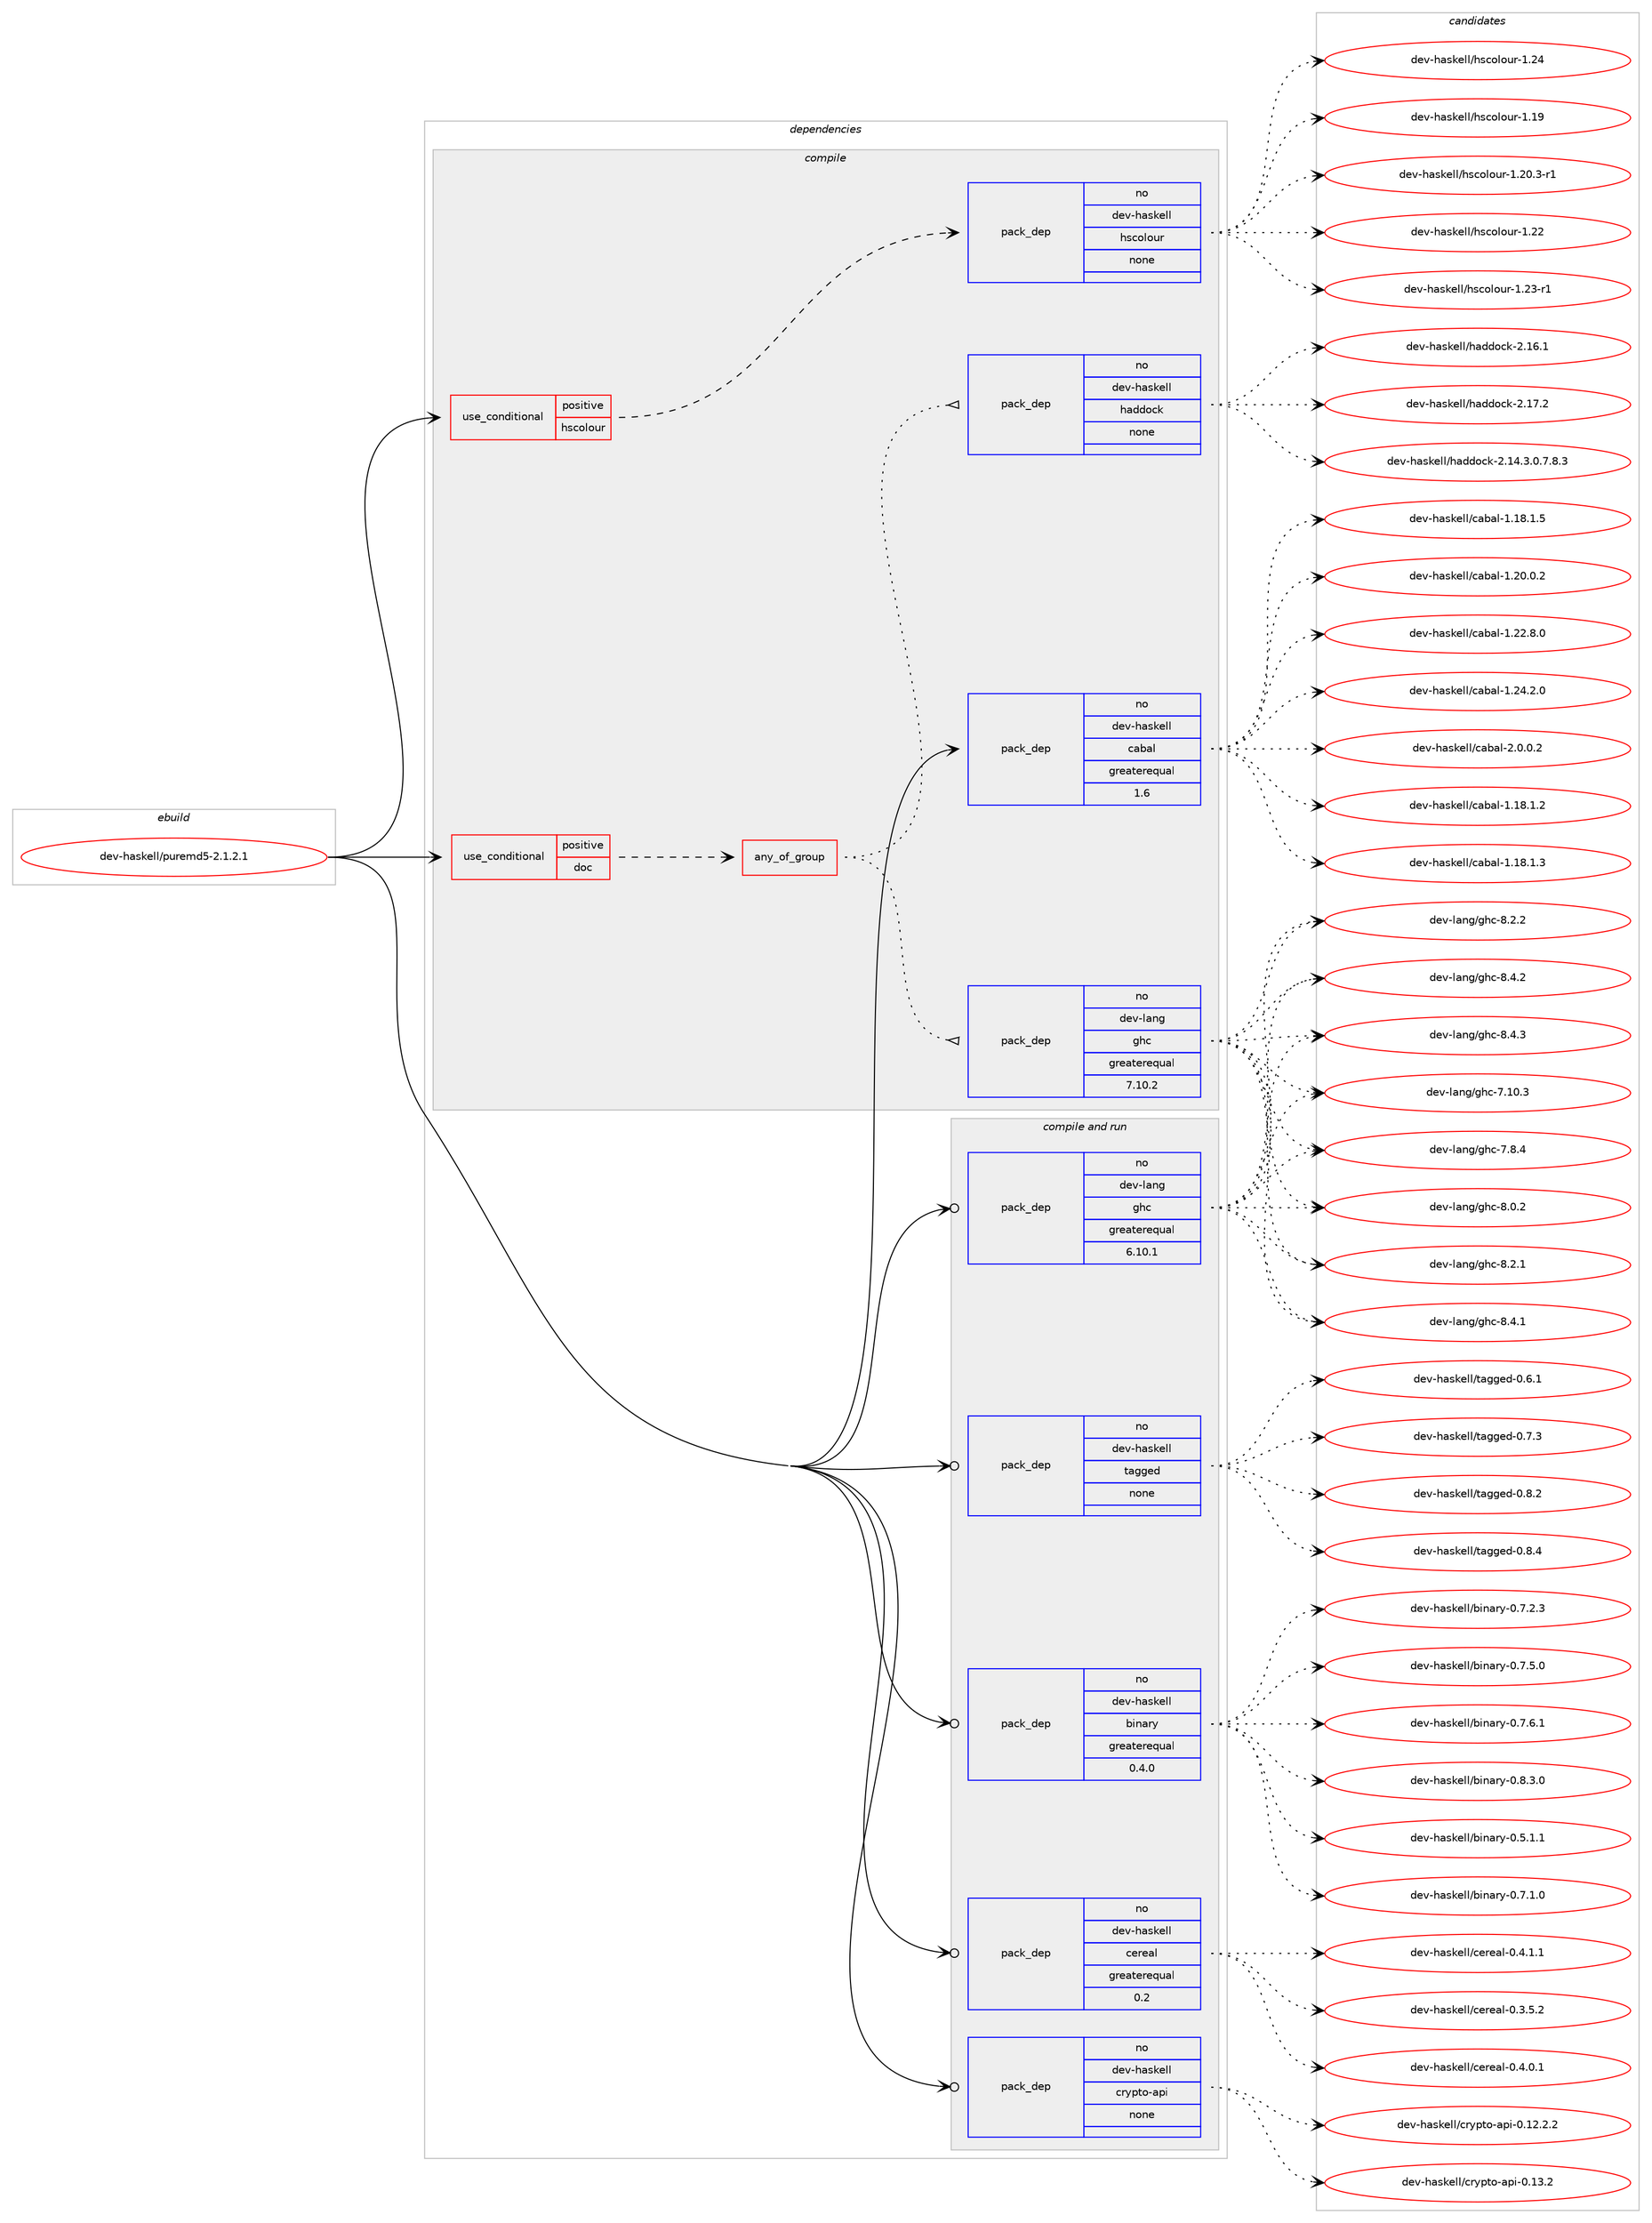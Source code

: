 digraph prolog {

# *************
# Graph options
# *************

newrank=true;
concentrate=true;
compound=true;
graph [rankdir=LR,fontname=Helvetica,fontsize=10,ranksep=1.5];#, ranksep=2.5, nodesep=0.2];
edge  [arrowhead=vee];
node  [fontname=Helvetica,fontsize=10];

# **********
# The ebuild
# **********

subgraph cluster_leftcol {
color=gray;
rank=same;
label=<<i>ebuild</i>>;
id [label="dev-haskell/puremd5-2.1.2.1", color=red, width=4, href="../dev-haskell/puremd5-2.1.2.1.svg"];
}

# ****************
# The dependencies
# ****************

subgraph cluster_midcol {
color=gray;
label=<<i>dependencies</i>>;
subgraph cluster_compile {
fillcolor="#eeeeee";
style=filled;
label=<<i>compile</i>>;
subgraph cond361131 {
dependency1342147 [label=<<TABLE BORDER="0" CELLBORDER="1" CELLSPACING="0" CELLPADDING="4"><TR><TD ROWSPAN="3" CELLPADDING="10">use_conditional</TD></TR><TR><TD>positive</TD></TR><TR><TD>doc</TD></TR></TABLE>>, shape=none, color=red];
subgraph any21423 {
dependency1342148 [label=<<TABLE BORDER="0" CELLBORDER="1" CELLSPACING="0" CELLPADDING="4"><TR><TD CELLPADDING="10">any_of_group</TD></TR></TABLE>>, shape=none, color=red];subgraph pack959041 {
dependency1342149 [label=<<TABLE BORDER="0" CELLBORDER="1" CELLSPACING="0" CELLPADDING="4" WIDTH="220"><TR><TD ROWSPAN="6" CELLPADDING="30">pack_dep</TD></TR><TR><TD WIDTH="110">no</TD></TR><TR><TD>dev-haskell</TD></TR><TR><TD>haddock</TD></TR><TR><TD>none</TD></TR><TR><TD></TD></TR></TABLE>>, shape=none, color=blue];
}
dependency1342148:e -> dependency1342149:w [weight=20,style="dotted",arrowhead="oinv"];
subgraph pack959042 {
dependency1342150 [label=<<TABLE BORDER="0" CELLBORDER="1" CELLSPACING="0" CELLPADDING="4" WIDTH="220"><TR><TD ROWSPAN="6" CELLPADDING="30">pack_dep</TD></TR><TR><TD WIDTH="110">no</TD></TR><TR><TD>dev-lang</TD></TR><TR><TD>ghc</TD></TR><TR><TD>greaterequal</TD></TR><TR><TD>7.10.2</TD></TR></TABLE>>, shape=none, color=blue];
}
dependency1342148:e -> dependency1342150:w [weight=20,style="dotted",arrowhead="oinv"];
}
dependency1342147:e -> dependency1342148:w [weight=20,style="dashed",arrowhead="vee"];
}
id:e -> dependency1342147:w [weight=20,style="solid",arrowhead="vee"];
subgraph cond361132 {
dependency1342151 [label=<<TABLE BORDER="0" CELLBORDER="1" CELLSPACING="0" CELLPADDING="4"><TR><TD ROWSPAN="3" CELLPADDING="10">use_conditional</TD></TR><TR><TD>positive</TD></TR><TR><TD>hscolour</TD></TR></TABLE>>, shape=none, color=red];
subgraph pack959043 {
dependency1342152 [label=<<TABLE BORDER="0" CELLBORDER="1" CELLSPACING="0" CELLPADDING="4" WIDTH="220"><TR><TD ROWSPAN="6" CELLPADDING="30">pack_dep</TD></TR><TR><TD WIDTH="110">no</TD></TR><TR><TD>dev-haskell</TD></TR><TR><TD>hscolour</TD></TR><TR><TD>none</TD></TR><TR><TD></TD></TR></TABLE>>, shape=none, color=blue];
}
dependency1342151:e -> dependency1342152:w [weight=20,style="dashed",arrowhead="vee"];
}
id:e -> dependency1342151:w [weight=20,style="solid",arrowhead="vee"];
subgraph pack959044 {
dependency1342153 [label=<<TABLE BORDER="0" CELLBORDER="1" CELLSPACING="0" CELLPADDING="4" WIDTH="220"><TR><TD ROWSPAN="6" CELLPADDING="30">pack_dep</TD></TR><TR><TD WIDTH="110">no</TD></TR><TR><TD>dev-haskell</TD></TR><TR><TD>cabal</TD></TR><TR><TD>greaterequal</TD></TR><TR><TD>1.6</TD></TR></TABLE>>, shape=none, color=blue];
}
id:e -> dependency1342153:w [weight=20,style="solid",arrowhead="vee"];
}
subgraph cluster_compileandrun {
fillcolor="#eeeeee";
style=filled;
label=<<i>compile and run</i>>;
subgraph pack959045 {
dependency1342154 [label=<<TABLE BORDER="0" CELLBORDER="1" CELLSPACING="0" CELLPADDING="4" WIDTH="220"><TR><TD ROWSPAN="6" CELLPADDING="30">pack_dep</TD></TR><TR><TD WIDTH="110">no</TD></TR><TR><TD>dev-haskell</TD></TR><TR><TD>binary</TD></TR><TR><TD>greaterequal</TD></TR><TR><TD>0.4.0</TD></TR></TABLE>>, shape=none, color=blue];
}
id:e -> dependency1342154:w [weight=20,style="solid",arrowhead="odotvee"];
subgraph pack959046 {
dependency1342155 [label=<<TABLE BORDER="0" CELLBORDER="1" CELLSPACING="0" CELLPADDING="4" WIDTH="220"><TR><TD ROWSPAN="6" CELLPADDING="30">pack_dep</TD></TR><TR><TD WIDTH="110">no</TD></TR><TR><TD>dev-haskell</TD></TR><TR><TD>cereal</TD></TR><TR><TD>greaterequal</TD></TR><TR><TD>0.2</TD></TR></TABLE>>, shape=none, color=blue];
}
id:e -> dependency1342155:w [weight=20,style="solid",arrowhead="odotvee"];
subgraph pack959047 {
dependency1342156 [label=<<TABLE BORDER="0" CELLBORDER="1" CELLSPACING="0" CELLPADDING="4" WIDTH="220"><TR><TD ROWSPAN="6" CELLPADDING="30">pack_dep</TD></TR><TR><TD WIDTH="110">no</TD></TR><TR><TD>dev-haskell</TD></TR><TR><TD>crypto-api</TD></TR><TR><TD>none</TD></TR><TR><TD></TD></TR></TABLE>>, shape=none, color=blue];
}
id:e -> dependency1342156:w [weight=20,style="solid",arrowhead="odotvee"];
subgraph pack959048 {
dependency1342157 [label=<<TABLE BORDER="0" CELLBORDER="1" CELLSPACING="0" CELLPADDING="4" WIDTH="220"><TR><TD ROWSPAN="6" CELLPADDING="30">pack_dep</TD></TR><TR><TD WIDTH="110">no</TD></TR><TR><TD>dev-haskell</TD></TR><TR><TD>tagged</TD></TR><TR><TD>none</TD></TR><TR><TD></TD></TR></TABLE>>, shape=none, color=blue];
}
id:e -> dependency1342157:w [weight=20,style="solid",arrowhead="odotvee"];
subgraph pack959049 {
dependency1342158 [label=<<TABLE BORDER="0" CELLBORDER="1" CELLSPACING="0" CELLPADDING="4" WIDTH="220"><TR><TD ROWSPAN="6" CELLPADDING="30">pack_dep</TD></TR><TR><TD WIDTH="110">no</TD></TR><TR><TD>dev-lang</TD></TR><TR><TD>ghc</TD></TR><TR><TD>greaterequal</TD></TR><TR><TD>6.10.1</TD></TR></TABLE>>, shape=none, color=blue];
}
id:e -> dependency1342158:w [weight=20,style="solid",arrowhead="odotvee"];
}
subgraph cluster_run {
fillcolor="#eeeeee";
style=filled;
label=<<i>run</i>>;
}
}

# **************
# The candidates
# **************

subgraph cluster_choices {
rank=same;
color=gray;
label=<<i>candidates</i>>;

subgraph choice959041 {
color=black;
nodesep=1;
choice1001011184510497115107101108108471049710010011199107455046495246514648465546564651 [label="dev-haskell/haddock-2.14.3.0.7.8.3", color=red, width=4,href="../dev-haskell/haddock-2.14.3.0.7.8.3.svg"];
choice100101118451049711510710110810847104971001001119910745504649544649 [label="dev-haskell/haddock-2.16.1", color=red, width=4,href="../dev-haskell/haddock-2.16.1.svg"];
choice100101118451049711510710110810847104971001001119910745504649554650 [label="dev-haskell/haddock-2.17.2", color=red, width=4,href="../dev-haskell/haddock-2.17.2.svg"];
dependency1342149:e -> choice1001011184510497115107101108108471049710010011199107455046495246514648465546564651:w [style=dotted,weight="100"];
dependency1342149:e -> choice100101118451049711510710110810847104971001001119910745504649544649:w [style=dotted,weight="100"];
dependency1342149:e -> choice100101118451049711510710110810847104971001001119910745504649554650:w [style=dotted,weight="100"];
}
subgraph choice959042 {
color=black;
nodesep=1;
choice1001011184510897110103471031049945554649484651 [label="dev-lang/ghc-7.10.3", color=red, width=4,href="../dev-lang/ghc-7.10.3.svg"];
choice10010111845108971101034710310499455546564652 [label="dev-lang/ghc-7.8.4", color=red, width=4,href="../dev-lang/ghc-7.8.4.svg"];
choice10010111845108971101034710310499455646484650 [label="dev-lang/ghc-8.0.2", color=red, width=4,href="../dev-lang/ghc-8.0.2.svg"];
choice10010111845108971101034710310499455646504649 [label="dev-lang/ghc-8.2.1", color=red, width=4,href="../dev-lang/ghc-8.2.1.svg"];
choice10010111845108971101034710310499455646504650 [label="dev-lang/ghc-8.2.2", color=red, width=4,href="../dev-lang/ghc-8.2.2.svg"];
choice10010111845108971101034710310499455646524649 [label="dev-lang/ghc-8.4.1", color=red, width=4,href="../dev-lang/ghc-8.4.1.svg"];
choice10010111845108971101034710310499455646524650 [label="dev-lang/ghc-8.4.2", color=red, width=4,href="../dev-lang/ghc-8.4.2.svg"];
choice10010111845108971101034710310499455646524651 [label="dev-lang/ghc-8.4.3", color=red, width=4,href="../dev-lang/ghc-8.4.3.svg"];
dependency1342150:e -> choice1001011184510897110103471031049945554649484651:w [style=dotted,weight="100"];
dependency1342150:e -> choice10010111845108971101034710310499455546564652:w [style=dotted,weight="100"];
dependency1342150:e -> choice10010111845108971101034710310499455646484650:w [style=dotted,weight="100"];
dependency1342150:e -> choice10010111845108971101034710310499455646504649:w [style=dotted,weight="100"];
dependency1342150:e -> choice10010111845108971101034710310499455646504650:w [style=dotted,weight="100"];
dependency1342150:e -> choice10010111845108971101034710310499455646524649:w [style=dotted,weight="100"];
dependency1342150:e -> choice10010111845108971101034710310499455646524650:w [style=dotted,weight="100"];
dependency1342150:e -> choice10010111845108971101034710310499455646524651:w [style=dotted,weight="100"];
}
subgraph choice959043 {
color=black;
nodesep=1;
choice100101118451049711510710110810847104115991111081111171144549464957 [label="dev-haskell/hscolour-1.19", color=red, width=4,href="../dev-haskell/hscolour-1.19.svg"];
choice10010111845104971151071011081084710411599111108111117114454946504846514511449 [label="dev-haskell/hscolour-1.20.3-r1", color=red, width=4,href="../dev-haskell/hscolour-1.20.3-r1.svg"];
choice100101118451049711510710110810847104115991111081111171144549465050 [label="dev-haskell/hscolour-1.22", color=red, width=4,href="../dev-haskell/hscolour-1.22.svg"];
choice1001011184510497115107101108108471041159911110811111711445494650514511449 [label="dev-haskell/hscolour-1.23-r1", color=red, width=4,href="../dev-haskell/hscolour-1.23-r1.svg"];
choice100101118451049711510710110810847104115991111081111171144549465052 [label="dev-haskell/hscolour-1.24", color=red, width=4,href="../dev-haskell/hscolour-1.24.svg"];
dependency1342152:e -> choice100101118451049711510710110810847104115991111081111171144549464957:w [style=dotted,weight="100"];
dependency1342152:e -> choice10010111845104971151071011081084710411599111108111117114454946504846514511449:w [style=dotted,weight="100"];
dependency1342152:e -> choice100101118451049711510710110810847104115991111081111171144549465050:w [style=dotted,weight="100"];
dependency1342152:e -> choice1001011184510497115107101108108471041159911110811111711445494650514511449:w [style=dotted,weight="100"];
dependency1342152:e -> choice100101118451049711510710110810847104115991111081111171144549465052:w [style=dotted,weight="100"];
}
subgraph choice959044 {
color=black;
nodesep=1;
choice10010111845104971151071011081084799979897108454946495646494650 [label="dev-haskell/cabal-1.18.1.2", color=red, width=4,href="../dev-haskell/cabal-1.18.1.2.svg"];
choice10010111845104971151071011081084799979897108454946495646494651 [label="dev-haskell/cabal-1.18.1.3", color=red, width=4,href="../dev-haskell/cabal-1.18.1.3.svg"];
choice10010111845104971151071011081084799979897108454946495646494653 [label="dev-haskell/cabal-1.18.1.5", color=red, width=4,href="../dev-haskell/cabal-1.18.1.5.svg"];
choice10010111845104971151071011081084799979897108454946504846484650 [label="dev-haskell/cabal-1.20.0.2", color=red, width=4,href="../dev-haskell/cabal-1.20.0.2.svg"];
choice10010111845104971151071011081084799979897108454946505046564648 [label="dev-haskell/cabal-1.22.8.0", color=red, width=4,href="../dev-haskell/cabal-1.22.8.0.svg"];
choice10010111845104971151071011081084799979897108454946505246504648 [label="dev-haskell/cabal-1.24.2.0", color=red, width=4,href="../dev-haskell/cabal-1.24.2.0.svg"];
choice100101118451049711510710110810847999798971084550464846484650 [label="dev-haskell/cabal-2.0.0.2", color=red, width=4,href="../dev-haskell/cabal-2.0.0.2.svg"];
dependency1342153:e -> choice10010111845104971151071011081084799979897108454946495646494650:w [style=dotted,weight="100"];
dependency1342153:e -> choice10010111845104971151071011081084799979897108454946495646494651:w [style=dotted,weight="100"];
dependency1342153:e -> choice10010111845104971151071011081084799979897108454946495646494653:w [style=dotted,weight="100"];
dependency1342153:e -> choice10010111845104971151071011081084799979897108454946504846484650:w [style=dotted,weight="100"];
dependency1342153:e -> choice10010111845104971151071011081084799979897108454946505046564648:w [style=dotted,weight="100"];
dependency1342153:e -> choice10010111845104971151071011081084799979897108454946505246504648:w [style=dotted,weight="100"];
dependency1342153:e -> choice100101118451049711510710110810847999798971084550464846484650:w [style=dotted,weight="100"];
}
subgraph choice959045 {
color=black;
nodesep=1;
choice10010111845104971151071011081084798105110971141214548465346494649 [label="dev-haskell/binary-0.5.1.1", color=red, width=4,href="../dev-haskell/binary-0.5.1.1.svg"];
choice10010111845104971151071011081084798105110971141214548465546494648 [label="dev-haskell/binary-0.7.1.0", color=red, width=4,href="../dev-haskell/binary-0.7.1.0.svg"];
choice10010111845104971151071011081084798105110971141214548465546504651 [label="dev-haskell/binary-0.7.2.3", color=red, width=4,href="../dev-haskell/binary-0.7.2.3.svg"];
choice10010111845104971151071011081084798105110971141214548465546534648 [label="dev-haskell/binary-0.7.5.0", color=red, width=4,href="../dev-haskell/binary-0.7.5.0.svg"];
choice10010111845104971151071011081084798105110971141214548465546544649 [label="dev-haskell/binary-0.7.6.1", color=red, width=4,href="../dev-haskell/binary-0.7.6.1.svg"];
choice10010111845104971151071011081084798105110971141214548465646514648 [label="dev-haskell/binary-0.8.3.0", color=red, width=4,href="../dev-haskell/binary-0.8.3.0.svg"];
dependency1342154:e -> choice10010111845104971151071011081084798105110971141214548465346494649:w [style=dotted,weight="100"];
dependency1342154:e -> choice10010111845104971151071011081084798105110971141214548465546494648:w [style=dotted,weight="100"];
dependency1342154:e -> choice10010111845104971151071011081084798105110971141214548465546504651:w [style=dotted,weight="100"];
dependency1342154:e -> choice10010111845104971151071011081084798105110971141214548465546534648:w [style=dotted,weight="100"];
dependency1342154:e -> choice10010111845104971151071011081084798105110971141214548465546544649:w [style=dotted,weight="100"];
dependency1342154:e -> choice10010111845104971151071011081084798105110971141214548465646514648:w [style=dotted,weight="100"];
}
subgraph choice959046 {
color=black;
nodesep=1;
choice10010111845104971151071011081084799101114101971084548465146534650 [label="dev-haskell/cereal-0.3.5.2", color=red, width=4,href="../dev-haskell/cereal-0.3.5.2.svg"];
choice10010111845104971151071011081084799101114101971084548465246484649 [label="dev-haskell/cereal-0.4.0.1", color=red, width=4,href="../dev-haskell/cereal-0.4.0.1.svg"];
choice10010111845104971151071011081084799101114101971084548465246494649 [label="dev-haskell/cereal-0.4.1.1", color=red, width=4,href="../dev-haskell/cereal-0.4.1.1.svg"];
dependency1342155:e -> choice10010111845104971151071011081084799101114101971084548465146534650:w [style=dotted,weight="100"];
dependency1342155:e -> choice10010111845104971151071011081084799101114101971084548465246484649:w [style=dotted,weight="100"];
dependency1342155:e -> choice10010111845104971151071011081084799101114101971084548465246494649:w [style=dotted,weight="100"];
}
subgraph choice959047 {
color=black;
nodesep=1;
choice100101118451049711510710110810847991141211121161114597112105454846495046504650 [label="dev-haskell/crypto-api-0.12.2.2", color=red, width=4,href="../dev-haskell/crypto-api-0.12.2.2.svg"];
choice10010111845104971151071011081084799114121112116111459711210545484649514650 [label="dev-haskell/crypto-api-0.13.2", color=red, width=4,href="../dev-haskell/crypto-api-0.13.2.svg"];
dependency1342156:e -> choice100101118451049711510710110810847991141211121161114597112105454846495046504650:w [style=dotted,weight="100"];
dependency1342156:e -> choice10010111845104971151071011081084799114121112116111459711210545484649514650:w [style=dotted,weight="100"];
}
subgraph choice959048 {
color=black;
nodesep=1;
choice10010111845104971151071011081084711697103103101100454846544649 [label="dev-haskell/tagged-0.6.1", color=red, width=4,href="../dev-haskell/tagged-0.6.1.svg"];
choice10010111845104971151071011081084711697103103101100454846554651 [label="dev-haskell/tagged-0.7.3", color=red, width=4,href="../dev-haskell/tagged-0.7.3.svg"];
choice10010111845104971151071011081084711697103103101100454846564650 [label="dev-haskell/tagged-0.8.2", color=red, width=4,href="../dev-haskell/tagged-0.8.2.svg"];
choice10010111845104971151071011081084711697103103101100454846564652 [label="dev-haskell/tagged-0.8.4", color=red, width=4,href="../dev-haskell/tagged-0.8.4.svg"];
dependency1342157:e -> choice10010111845104971151071011081084711697103103101100454846544649:w [style=dotted,weight="100"];
dependency1342157:e -> choice10010111845104971151071011081084711697103103101100454846554651:w [style=dotted,weight="100"];
dependency1342157:e -> choice10010111845104971151071011081084711697103103101100454846564650:w [style=dotted,weight="100"];
dependency1342157:e -> choice10010111845104971151071011081084711697103103101100454846564652:w [style=dotted,weight="100"];
}
subgraph choice959049 {
color=black;
nodesep=1;
choice1001011184510897110103471031049945554649484651 [label="dev-lang/ghc-7.10.3", color=red, width=4,href="../dev-lang/ghc-7.10.3.svg"];
choice10010111845108971101034710310499455546564652 [label="dev-lang/ghc-7.8.4", color=red, width=4,href="../dev-lang/ghc-7.8.4.svg"];
choice10010111845108971101034710310499455646484650 [label="dev-lang/ghc-8.0.2", color=red, width=4,href="../dev-lang/ghc-8.0.2.svg"];
choice10010111845108971101034710310499455646504649 [label="dev-lang/ghc-8.2.1", color=red, width=4,href="../dev-lang/ghc-8.2.1.svg"];
choice10010111845108971101034710310499455646504650 [label="dev-lang/ghc-8.2.2", color=red, width=4,href="../dev-lang/ghc-8.2.2.svg"];
choice10010111845108971101034710310499455646524649 [label="dev-lang/ghc-8.4.1", color=red, width=4,href="../dev-lang/ghc-8.4.1.svg"];
choice10010111845108971101034710310499455646524650 [label="dev-lang/ghc-8.4.2", color=red, width=4,href="../dev-lang/ghc-8.4.2.svg"];
choice10010111845108971101034710310499455646524651 [label="dev-lang/ghc-8.4.3", color=red, width=4,href="../dev-lang/ghc-8.4.3.svg"];
dependency1342158:e -> choice1001011184510897110103471031049945554649484651:w [style=dotted,weight="100"];
dependency1342158:e -> choice10010111845108971101034710310499455546564652:w [style=dotted,weight="100"];
dependency1342158:e -> choice10010111845108971101034710310499455646484650:w [style=dotted,weight="100"];
dependency1342158:e -> choice10010111845108971101034710310499455646504649:w [style=dotted,weight="100"];
dependency1342158:e -> choice10010111845108971101034710310499455646504650:w [style=dotted,weight="100"];
dependency1342158:e -> choice10010111845108971101034710310499455646524649:w [style=dotted,weight="100"];
dependency1342158:e -> choice10010111845108971101034710310499455646524650:w [style=dotted,weight="100"];
dependency1342158:e -> choice10010111845108971101034710310499455646524651:w [style=dotted,weight="100"];
}
}

}
